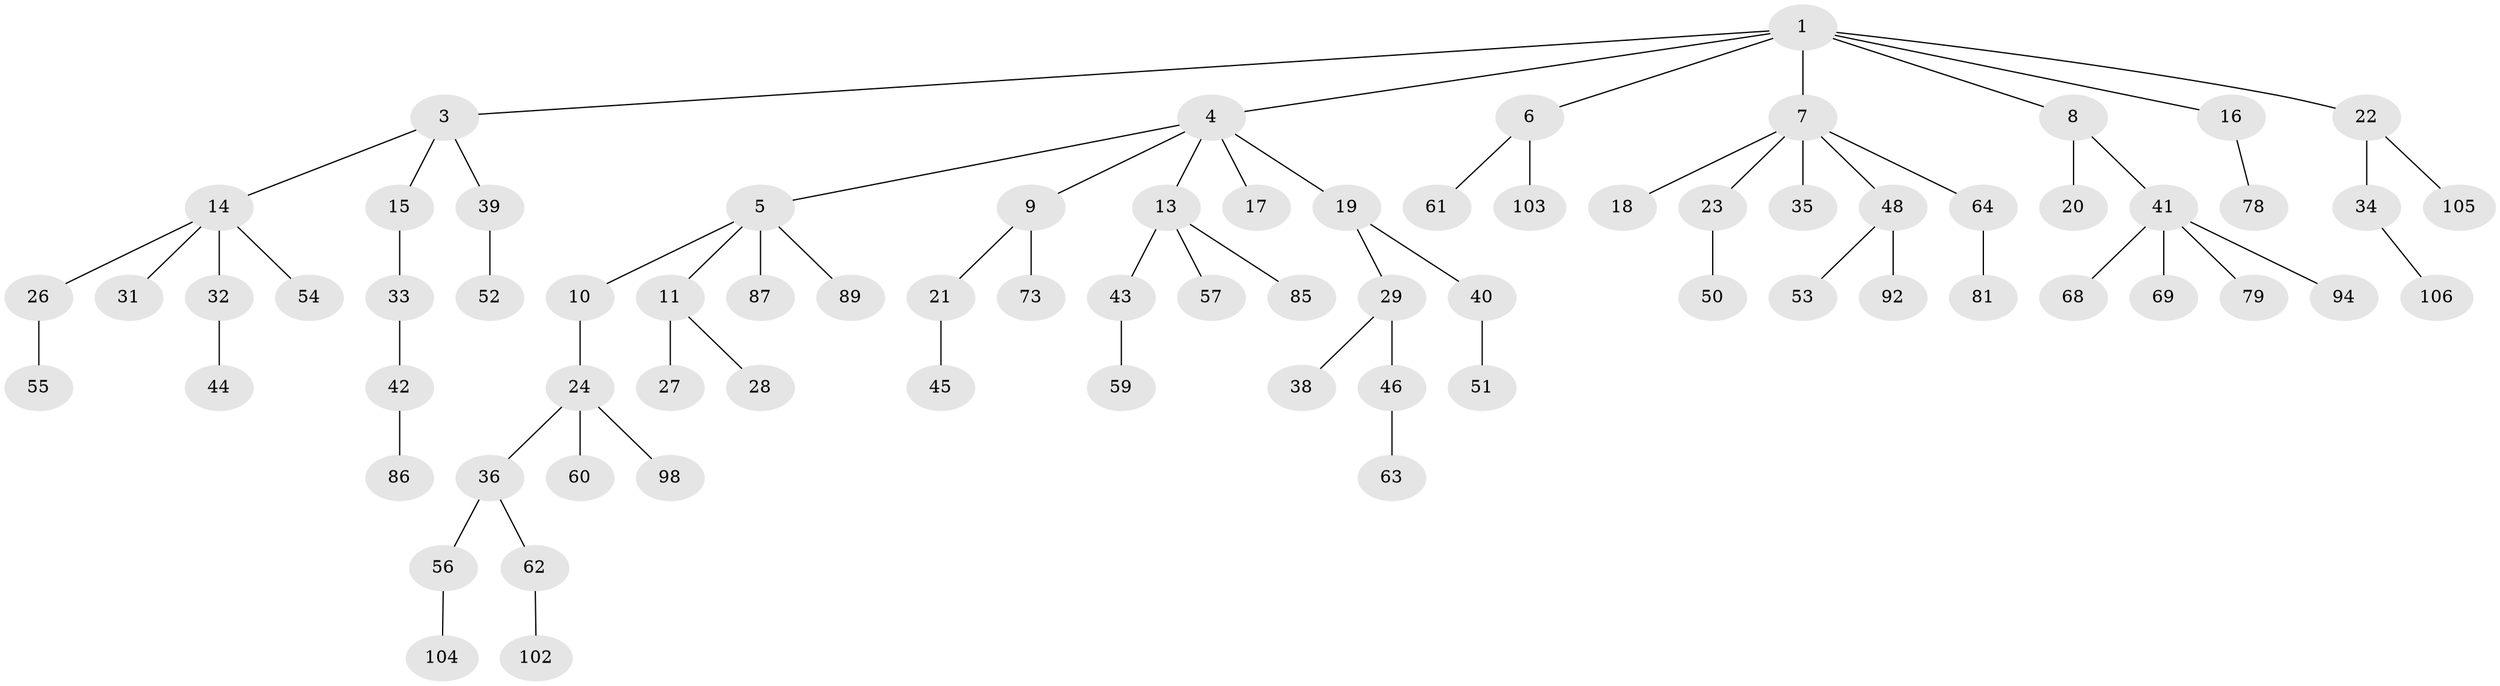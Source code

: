 // original degree distribution, {4: 0.0660377358490566, 5: 0.03773584905660377, 6: 0.018867924528301886, 3: 0.11320754716981132, 2: 0.25471698113207547, 7: 0.009433962264150943, 1: 0.5}
// Generated by graph-tools (version 1.1) at 2025/19/03/04/25 18:19:17]
// undirected, 74 vertices, 73 edges
graph export_dot {
graph [start="1"]
  node [color=gray90,style=filled];
  1 [super="+2"];
  3;
  4;
  5;
  6;
  7;
  8;
  9 [super="+58+70"];
  10 [super="+12"];
  11;
  13 [super="+25"];
  14 [super="+96+75+30"];
  15;
  16;
  17;
  18;
  19;
  20;
  21 [super="+72+76+83"];
  22;
  23;
  24;
  26 [super="+47"];
  27;
  28 [super="+37+99"];
  29;
  31;
  32;
  33;
  34;
  35 [super="+95+93"];
  36;
  38;
  39;
  40;
  41;
  42;
  43;
  44;
  45;
  46;
  48;
  50 [super="+65"];
  51;
  52;
  53 [super="+80+88+66"];
  54 [super="+100"];
  55;
  56;
  57 [super="+77"];
  59;
  60;
  61;
  62;
  63;
  64;
  68;
  69;
  73;
  78;
  79;
  81 [super="+82"];
  85;
  86;
  87;
  89 [super="+91"];
  92;
  94;
  98;
  102;
  103;
  104;
  105;
  106;
  1 -- 4;
  1 -- 7;
  1 -- 16;
  1 -- 3;
  1 -- 6;
  1 -- 22;
  1 -- 8;
  3 -- 14;
  3 -- 15;
  3 -- 39;
  4 -- 5;
  4 -- 9;
  4 -- 13;
  4 -- 17;
  4 -- 19;
  5 -- 10;
  5 -- 11;
  5 -- 87;
  5 -- 89;
  6 -- 61;
  6 -- 103;
  7 -- 18;
  7 -- 23;
  7 -- 35;
  7 -- 48;
  7 -- 64;
  8 -- 20;
  8 -- 41;
  9 -- 21;
  9 -- 73;
  10 -- 24;
  11 -- 27;
  11 -- 28;
  13 -- 43;
  13 -- 57;
  13 -- 85;
  14 -- 26;
  14 -- 32;
  14 -- 54;
  14 -- 31;
  15 -- 33;
  16 -- 78;
  19 -- 29;
  19 -- 40;
  21 -- 45;
  22 -- 34;
  22 -- 105;
  23 -- 50;
  24 -- 36;
  24 -- 60;
  24 -- 98;
  26 -- 55;
  29 -- 38;
  29 -- 46;
  32 -- 44;
  33 -- 42;
  34 -- 106;
  36 -- 56;
  36 -- 62;
  39 -- 52;
  40 -- 51;
  41 -- 68;
  41 -- 69;
  41 -- 79;
  41 -- 94;
  42 -- 86;
  43 -- 59;
  46 -- 63;
  48 -- 53;
  48 -- 92;
  56 -- 104;
  62 -- 102;
  64 -- 81;
}
